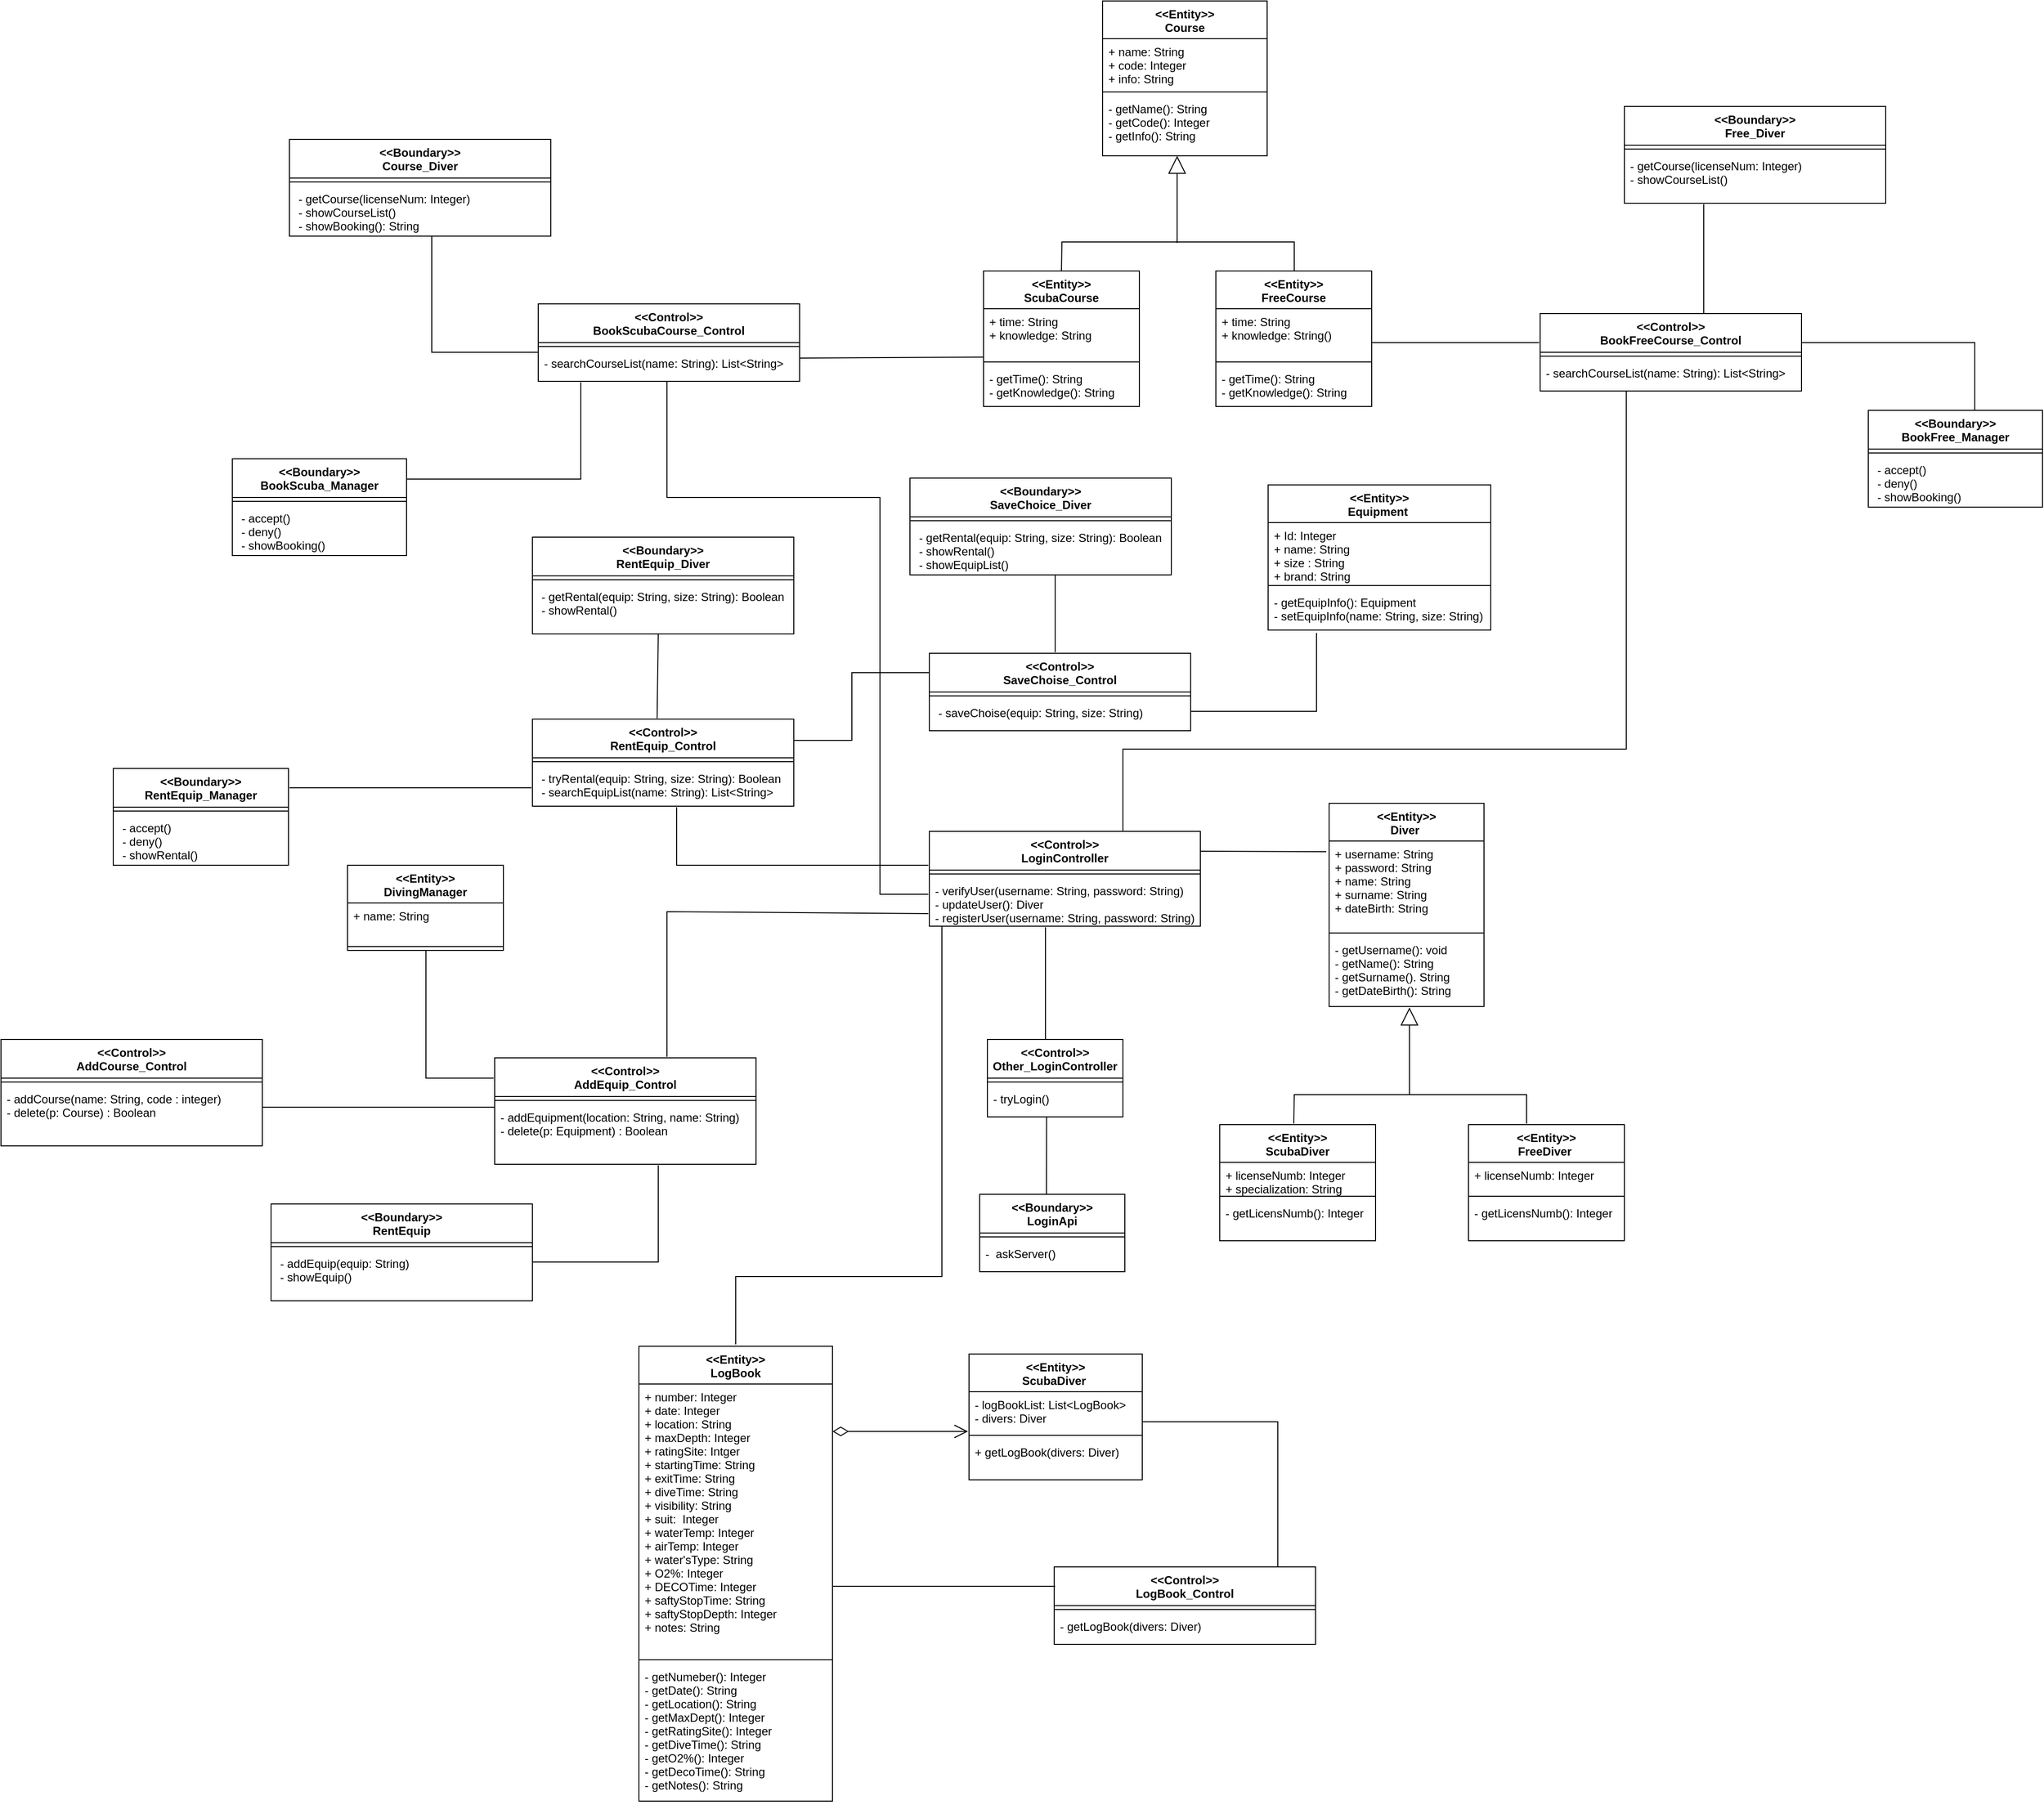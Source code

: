 <mxfile version="20.7.4" type="device"><diagram id="U_-X7pksrGi7dF4C7jpZ" name="Pagina-1"><mxGraphModel dx="1290" dy="573" grid="1" gridSize="10" guides="1" tooltips="1" connect="1" arrows="1" fold="1" page="1" pageScale="1" pageWidth="1169" pageHeight="827" math="0" shadow="0"><root><mxCell id="0"/><mxCell id="1" parent="0"/><mxCell id="B9Y4Pt7ueFkr9YLbYX-M-6" value="&lt;&lt;Boundary&gt;&gt;&#10;RentEquip_Diver" style="swimlane;fontStyle=1;align=center;verticalAlign=top;childLayout=stackLayout;horizontal=1;startSize=40;horizontalStack=0;resizeParent=1;resizeParentMax=0;resizeLast=0;collapsible=1;marginBottom=0;" parent="1" vertex="1"><mxGeometry x="670" y="716" width="270" height="100" as="geometry"/></mxCell><mxCell id="B9Y4Pt7ueFkr9YLbYX-M-8" value="" style="line;strokeWidth=1;fillColor=none;align=left;verticalAlign=middle;spacingTop=-1;spacingLeft=3;spacingRight=3;rotatable=0;labelPosition=right;points=[];portConstraint=eastwest;strokeColor=inherit;" parent="B9Y4Pt7ueFkr9YLbYX-M-6" vertex="1"><mxGeometry y="40" width="270" height="8" as="geometry"/></mxCell><mxCell id="B9Y4Pt7ueFkr9YLbYX-M-9" value=" - getRental(equip: String, size: String): Boolean&#10; - showRental()" style="text;strokeColor=none;fillColor=none;align=left;verticalAlign=top;spacingLeft=4;spacingRight=4;overflow=hidden;rotatable=0;points=[[0,0.5],[1,0.5]];portConstraint=eastwest;" parent="B9Y4Pt7ueFkr9YLbYX-M-6" vertex="1"><mxGeometry y="48" width="270" height="52" as="geometry"/></mxCell><mxCell id="B9Y4Pt7ueFkr9YLbYX-M-10" value="&lt;&lt;Control&gt;&gt;&#10;RentEquip_Control" style="swimlane;fontStyle=1;align=center;verticalAlign=top;childLayout=stackLayout;horizontal=1;startSize=40;horizontalStack=0;resizeParent=1;resizeParentMax=0;resizeLast=0;collapsible=1;marginBottom=0;" parent="1" vertex="1"><mxGeometry x="670" y="904" width="270" height="90" as="geometry"/></mxCell><mxCell id="B9Y4Pt7ueFkr9YLbYX-M-11" value="" style="line;strokeWidth=1;fillColor=none;align=left;verticalAlign=middle;spacingTop=-1;spacingLeft=3;spacingRight=3;rotatable=0;labelPosition=right;points=[];portConstraint=eastwest;strokeColor=inherit;" parent="B9Y4Pt7ueFkr9YLbYX-M-10" vertex="1"><mxGeometry y="40" width="270" height="8" as="geometry"/></mxCell><mxCell id="B9Y4Pt7ueFkr9YLbYX-M-12" value=" - tryRental(equip: String, size: String): Boolean&#10; - searchEquipList(name: String): List&lt;String&gt;&#10; " style="text;strokeColor=none;fillColor=none;align=left;verticalAlign=top;spacingLeft=4;spacingRight=4;overflow=hidden;rotatable=0;points=[[0,0.5],[1,0.5]];portConstraint=eastwest;" parent="B9Y4Pt7ueFkr9YLbYX-M-10" vertex="1"><mxGeometry y="48" width="270" height="42" as="geometry"/></mxCell><mxCell id="B9Y4Pt7ueFkr9YLbYX-M-13" value="" style="endArrow=none;html=1;rounded=0;exitX=0.477;exitY=-0.009;exitDx=0;exitDy=0;exitPerimeter=0;" parent="1" source="B9Y4Pt7ueFkr9YLbYX-M-10" edge="1"><mxGeometry width="50" height="50" relative="1" as="geometry"><mxPoint x="800" y="896" as="sourcePoint"/><mxPoint x="800" y="816" as="targetPoint"/></mxGeometry></mxCell><mxCell id="B9Y4Pt7ueFkr9YLbYX-M-14" value="&lt;&lt;Control&gt;&gt;&#10;SaveChoise_Control" style="swimlane;fontStyle=1;align=center;verticalAlign=top;childLayout=stackLayout;horizontal=1;startSize=40;horizontalStack=0;resizeParent=1;resizeParentMax=0;resizeLast=0;collapsible=1;marginBottom=0;" parent="1" vertex="1"><mxGeometry x="1080" y="836" width="270" height="80" as="geometry"/></mxCell><mxCell id="B9Y4Pt7ueFkr9YLbYX-M-15" value="" style="line;strokeWidth=1;fillColor=none;align=left;verticalAlign=middle;spacingTop=-1;spacingLeft=3;spacingRight=3;rotatable=0;labelPosition=right;points=[];portConstraint=eastwest;strokeColor=inherit;" parent="B9Y4Pt7ueFkr9YLbYX-M-14" vertex="1"><mxGeometry y="40" width="270" height="8" as="geometry"/></mxCell><mxCell id="B9Y4Pt7ueFkr9YLbYX-M-16" value=" - saveChoise(equip: String, size: String)&#10; " style="text;strokeColor=none;fillColor=none;align=left;verticalAlign=top;spacingLeft=4;spacingRight=4;overflow=hidden;rotatable=0;points=[[0,0.5],[1,0.5]];portConstraint=eastwest;" parent="B9Y4Pt7ueFkr9YLbYX-M-14" vertex="1"><mxGeometry y="48" width="270" height="32" as="geometry"/></mxCell><mxCell id="B9Y4Pt7ueFkr9YLbYX-M-17" value="" style="endArrow=none;html=1;rounded=0;entryX=0;entryY=0.25;entryDx=0;entryDy=0;" parent="1" target="B9Y4Pt7ueFkr9YLbYX-M-14" edge="1"><mxGeometry width="50" height="50" relative="1" as="geometry"><mxPoint x="940" y="926" as="sourcePoint"/><mxPoint x="1040" y="836" as="targetPoint"/><Array as="points"><mxPoint x="1000" y="926"/><mxPoint x="1000" y="856"/></Array></mxGeometry></mxCell><mxCell id="B9Y4Pt7ueFkr9YLbYX-M-22" value="&lt;&lt;Entity&gt;&gt;&#10;Equipment " style="swimlane;fontStyle=1;align=center;verticalAlign=top;childLayout=stackLayout;horizontal=1;startSize=39;horizontalStack=0;resizeParent=1;resizeParentMax=0;resizeLast=0;collapsible=1;marginBottom=0;" parent="1" vertex="1"><mxGeometry x="1430" y="662" width="230" height="150" as="geometry"/></mxCell><mxCell id="B9Y4Pt7ueFkr9YLbYX-M-23" value="+ Id: Integer&#10;+ name: String&#10;+ size : String &#10;+ brand: String " style="text;strokeColor=none;fillColor=none;align=left;verticalAlign=top;spacingLeft=4;spacingRight=4;overflow=hidden;rotatable=0;points=[[0,0.5],[1,0.5]];portConstraint=eastwest;" parent="B9Y4Pt7ueFkr9YLbYX-M-22" vertex="1"><mxGeometry y="39" width="230" height="61" as="geometry"/></mxCell><mxCell id="B9Y4Pt7ueFkr9YLbYX-M-24" value="" style="line;strokeWidth=1;fillColor=none;align=left;verticalAlign=middle;spacingTop=-1;spacingLeft=3;spacingRight=3;rotatable=0;labelPosition=right;points=[];portConstraint=eastwest;strokeColor=inherit;" parent="B9Y4Pt7ueFkr9YLbYX-M-22" vertex="1"><mxGeometry y="100" width="230" height="8" as="geometry"/></mxCell><mxCell id="B9Y4Pt7ueFkr9YLbYX-M-25" value="- getEquipInfo(): Equipment&#10;- setEquipInfo(name: String, size: String)" style="text;strokeColor=none;fillColor=none;align=left;verticalAlign=top;spacingLeft=4;spacingRight=4;overflow=hidden;rotatable=0;points=[[0,0.5],[1,0.5]];portConstraint=eastwest;" parent="B9Y4Pt7ueFkr9YLbYX-M-22" vertex="1"><mxGeometry y="108" width="230" height="42" as="geometry"/></mxCell><mxCell id="B9Y4Pt7ueFkr9YLbYX-M-26" value="" style="endArrow=none;html=1;rounded=0;" parent="1" edge="1"><mxGeometry width="50" height="50" relative="1" as="geometry"><mxPoint x="1350" y="896" as="sourcePoint"/><mxPoint x="1480" y="815" as="targetPoint"/><Array as="points"><mxPoint x="1480" y="896"/></Array></mxGeometry></mxCell><mxCell id="B9Y4Pt7ueFkr9YLbYX-M-31" value="&lt;&lt;Entity&gt;&gt;&#10;Diver " style="swimlane;fontStyle=1;align=center;verticalAlign=top;childLayout=stackLayout;horizontal=1;startSize=39;horizontalStack=0;resizeParent=1;resizeParentMax=0;resizeLast=0;collapsible=1;marginBottom=0;" parent="1" vertex="1"><mxGeometry x="1493" y="991" width="160" height="210" as="geometry"/></mxCell><mxCell id="B9Y4Pt7ueFkr9YLbYX-M-32" value="+ username: String&#10;+ password: String &#10;+ name: String &#10;+ surname: String&#10;+ dateBirth: String&#10;" style="text;strokeColor=none;fillColor=none;align=left;verticalAlign=top;spacingLeft=4;spacingRight=4;overflow=hidden;rotatable=0;points=[[0,0.5],[1,0.5]];portConstraint=eastwest;" parent="B9Y4Pt7ueFkr9YLbYX-M-31" vertex="1"><mxGeometry y="39" width="160" height="91" as="geometry"/></mxCell><mxCell id="B9Y4Pt7ueFkr9YLbYX-M-33" value="" style="line;strokeWidth=1;fillColor=none;align=left;verticalAlign=middle;spacingTop=-1;spacingLeft=3;spacingRight=3;rotatable=0;labelPosition=right;points=[];portConstraint=eastwest;strokeColor=inherit;" parent="B9Y4Pt7ueFkr9YLbYX-M-31" vertex="1"><mxGeometry y="130" width="160" height="8" as="geometry"/></mxCell><mxCell id="B9Y4Pt7ueFkr9YLbYX-M-34" value="- getUsername(): void&#10;- getName(): String &#10;- getSurname(). String&#10;- getDateBirth(): String" style="text;strokeColor=none;fillColor=none;align=left;verticalAlign=top;spacingLeft=4;spacingRight=4;overflow=hidden;rotatable=0;points=[[0,0.5],[1,0.5]];portConstraint=eastwest;" parent="B9Y4Pt7ueFkr9YLbYX-M-31" vertex="1"><mxGeometry y="138" width="160" height="72" as="geometry"/></mxCell><mxCell id="B9Y4Pt7ueFkr9YLbYX-M-35" value="&lt;&lt;Control&gt;&gt;&#10;LoginController" style="swimlane;fontStyle=1;align=center;verticalAlign=top;childLayout=stackLayout;horizontal=1;startSize=40;horizontalStack=0;resizeParent=1;resizeParentMax=0;resizeLast=0;collapsible=1;marginBottom=0;" parent="1" vertex="1"><mxGeometry x="1080" y="1020" width="280" height="98" as="geometry"/></mxCell><mxCell id="B9Y4Pt7ueFkr9YLbYX-M-36" value="" style="line;strokeWidth=1;fillColor=none;align=left;verticalAlign=middle;spacingTop=-1;spacingLeft=3;spacingRight=3;rotatable=0;labelPosition=right;points=[];portConstraint=eastwest;strokeColor=inherit;" parent="B9Y4Pt7ueFkr9YLbYX-M-35" vertex="1"><mxGeometry y="40" width="280" height="8" as="geometry"/></mxCell><mxCell id="B9Y4Pt7ueFkr9YLbYX-M-37" value="- verifyUser(username: String, password: String)&#10;- updateUser(): Diver &#10;- registerUser(username: String, password: String) &#10; " style="text;strokeColor=none;fillColor=none;align=left;verticalAlign=top;spacingLeft=4;spacingRight=4;overflow=hidden;rotatable=0;points=[[0,0.5],[1,0.5]];portConstraint=eastwest;" parent="B9Y4Pt7ueFkr9YLbYX-M-35" vertex="1"><mxGeometry y="48" width="280" height="50" as="geometry"/></mxCell><mxCell id="B9Y4Pt7ueFkr9YLbYX-M-38" value="" style="endArrow=block;endSize=16;endFill=0;html=1;rounded=0;" parent="1" edge="1"><mxGeometry width="160" relative="1" as="geometry"><mxPoint x="1576" y="1292" as="sourcePoint"/><mxPoint x="1576" y="1202" as="targetPoint"/></mxGeometry></mxCell><mxCell id="B9Y4Pt7ueFkr9YLbYX-M-43" value="&lt;&lt;Entity&gt;&gt;&#10;FreeDiver " style="swimlane;fontStyle=1;align=center;verticalAlign=top;childLayout=stackLayout;horizontal=1;startSize=39;horizontalStack=0;resizeParent=1;resizeParentMax=0;resizeLast=0;collapsible=1;marginBottom=0;" parent="1" vertex="1"><mxGeometry x="1637" y="1323" width="161" height="120" as="geometry"/></mxCell><mxCell id="B9Y4Pt7ueFkr9YLbYX-M-44" value="+ licenseNumb: Integer" style="text;strokeColor=none;fillColor=none;align=left;verticalAlign=top;spacingLeft=4;spacingRight=4;overflow=hidden;rotatable=0;points=[[0,0.5],[1,0.5]];portConstraint=eastwest;" parent="B9Y4Pt7ueFkr9YLbYX-M-43" vertex="1"><mxGeometry y="39" width="161" height="31" as="geometry"/></mxCell><mxCell id="B9Y4Pt7ueFkr9YLbYX-M-45" value="" style="line;strokeWidth=1;fillColor=none;align=left;verticalAlign=middle;spacingTop=-1;spacingLeft=3;spacingRight=3;rotatable=0;labelPosition=right;points=[];portConstraint=eastwest;strokeColor=inherit;" parent="B9Y4Pt7ueFkr9YLbYX-M-43" vertex="1"><mxGeometry y="70" width="161" height="8" as="geometry"/></mxCell><mxCell id="B9Y4Pt7ueFkr9YLbYX-M-46" value="- getLicensNumb(): Integer" style="text;strokeColor=none;fillColor=none;align=left;verticalAlign=top;spacingLeft=4;spacingRight=4;overflow=hidden;rotatable=0;points=[[0,0.5],[1,0.5]];portConstraint=eastwest;" parent="B9Y4Pt7ueFkr9YLbYX-M-43" vertex="1"><mxGeometry y="78" width="161" height="42" as="geometry"/></mxCell><mxCell id="B9Y4Pt7ueFkr9YLbYX-M-47" value="" style="endArrow=none;html=1;rounded=0;exitX=0.5;exitY=0;exitDx=0;exitDy=0;" parent="1" edge="1"><mxGeometry width="50" height="50" relative="1" as="geometry"><mxPoint x="1456.5" y="1322" as="sourcePoint"/><mxPoint x="1697" y="1322" as="targetPoint"/><Array as="points"><mxPoint x="1457" y="1292"/><mxPoint x="1697" y="1292"/></Array></mxGeometry></mxCell><mxCell id="B9Y4Pt7ueFkr9YLbYX-M-48" value="" style="endArrow=none;html=1;rounded=0;exitX=1;exitY=0.25;exitDx=0;exitDy=0;" parent="1" edge="1"><mxGeometry width="50" height="50" relative="1" as="geometry"><mxPoint x="1360" y="1040.5" as="sourcePoint"/><mxPoint x="1490" y="1041" as="targetPoint"/></mxGeometry></mxCell><mxCell id="B9Y4Pt7ueFkr9YLbYX-M-49" value="" style="endArrow=none;html=1;rounded=0;" parent="1" edge="1"><mxGeometry width="50" height="50" relative="1" as="geometry"><mxPoint x="1200" y="1235" as="sourcePoint"/><mxPoint x="1200" y="1119" as="targetPoint"/></mxGeometry></mxCell><mxCell id="B9Y4Pt7ueFkr9YLbYX-M-54" value="&lt;&lt;Control&gt;&gt;&#10;Other_LoginController" style="swimlane;fontStyle=1;align=center;verticalAlign=top;childLayout=stackLayout;horizontal=1;startSize=40;horizontalStack=0;resizeParent=1;resizeParentMax=0;resizeLast=0;collapsible=1;marginBottom=0;" parent="1" vertex="1"><mxGeometry x="1140" y="1235" width="140" height="80" as="geometry"/></mxCell><mxCell id="B9Y4Pt7ueFkr9YLbYX-M-55" value="" style="line;strokeWidth=1;fillColor=none;align=left;verticalAlign=middle;spacingTop=-1;spacingLeft=3;spacingRight=3;rotatable=0;labelPosition=right;points=[];portConstraint=eastwest;strokeColor=inherit;" parent="B9Y4Pt7ueFkr9YLbYX-M-54" vertex="1"><mxGeometry y="40" width="140" height="8" as="geometry"/></mxCell><mxCell id="B9Y4Pt7ueFkr9YLbYX-M-56" value="- tryLogin()" style="text;strokeColor=none;fillColor=none;align=left;verticalAlign=top;spacingLeft=4;spacingRight=4;overflow=hidden;rotatable=0;points=[[0,0.5],[1,0.5]];portConstraint=eastwest;" parent="B9Y4Pt7ueFkr9YLbYX-M-54" vertex="1"><mxGeometry y="48" width="140" height="32" as="geometry"/></mxCell><mxCell id="B9Y4Pt7ueFkr9YLbYX-M-57" value="&lt;&lt;Boundary&gt;&gt;&#10;LoginApi" style="swimlane;fontStyle=1;align=center;verticalAlign=top;childLayout=stackLayout;horizontal=1;startSize=40;horizontalStack=0;resizeParent=1;resizeParentMax=0;resizeLast=0;collapsible=1;marginBottom=0;" parent="1" vertex="1"><mxGeometry x="1132" y="1395" width="150" height="80" as="geometry"/></mxCell><mxCell id="B9Y4Pt7ueFkr9YLbYX-M-58" value="" style="line;strokeWidth=1;fillColor=none;align=left;verticalAlign=middle;spacingTop=-1;spacingLeft=3;spacingRight=3;rotatable=0;labelPosition=right;points=[];portConstraint=eastwest;strokeColor=inherit;" parent="B9Y4Pt7ueFkr9YLbYX-M-57" vertex="1"><mxGeometry y="40" width="150" height="8" as="geometry"/></mxCell><mxCell id="B9Y4Pt7ueFkr9YLbYX-M-59" value="-  askServer()" style="text;strokeColor=none;fillColor=none;align=left;verticalAlign=top;spacingLeft=4;spacingRight=4;overflow=hidden;rotatable=0;points=[[0,0.5],[1,0.5]];portConstraint=eastwest;" parent="B9Y4Pt7ueFkr9YLbYX-M-57" vertex="1"><mxGeometry y="48" width="150" height="32" as="geometry"/></mxCell><mxCell id="B9Y4Pt7ueFkr9YLbYX-M-60" value="" style="endArrow=none;html=1;rounded=0;entryX=0.494;entryY=1.006;entryDx=0;entryDy=0;entryPerimeter=0;" parent="1" edge="1"><mxGeometry width="50" height="50" relative="1" as="geometry"><mxPoint x="1201" y="1395" as="sourcePoint"/><mxPoint x="1201.16" y="1315.192" as="targetPoint"/></mxGeometry></mxCell><mxCell id="B9Y4Pt7ueFkr9YLbYX-M-61" value="&lt;&lt;Entity&gt;&gt;&#10;DivingManager" style="swimlane;fontStyle=1;align=center;verticalAlign=top;childLayout=stackLayout;horizontal=1;startSize=39;horizontalStack=0;resizeParent=1;resizeParentMax=0;resizeLast=0;collapsible=1;marginBottom=0;" parent="1" vertex="1"><mxGeometry x="479" y="1055" width="161" height="88" as="geometry"/></mxCell><mxCell id="B9Y4Pt7ueFkr9YLbYX-M-62" value="+ name: String" style="text;strokeColor=none;fillColor=none;align=left;verticalAlign=top;spacingLeft=4;spacingRight=4;overflow=hidden;rotatable=0;points=[[0,0.5],[1,0.5]];portConstraint=eastwest;" parent="B9Y4Pt7ueFkr9YLbYX-M-61" vertex="1"><mxGeometry y="39" width="161" height="41" as="geometry"/></mxCell><mxCell id="B9Y4Pt7ueFkr9YLbYX-M-63" value="" style="line;strokeWidth=1;fillColor=none;align=left;verticalAlign=middle;spacingTop=-1;spacingLeft=3;spacingRight=3;rotatable=0;labelPosition=right;points=[];portConstraint=eastwest;strokeColor=inherit;" parent="B9Y4Pt7ueFkr9YLbYX-M-61" vertex="1"><mxGeometry y="80" width="161" height="8" as="geometry"/></mxCell><mxCell id="B9Y4Pt7ueFkr9YLbYX-M-65" value="&lt;&lt;Control&gt;&gt;&#10;AddEquip_Control" style="swimlane;fontStyle=1;align=center;verticalAlign=top;childLayout=stackLayout;horizontal=1;startSize=40;horizontalStack=0;resizeParent=1;resizeParentMax=0;resizeLast=0;collapsible=1;marginBottom=0;" parent="1" vertex="1"><mxGeometry x="631" y="1254" width="270" height="110" as="geometry"/></mxCell><mxCell id="B9Y4Pt7ueFkr9YLbYX-M-66" value="" style="line;strokeWidth=1;fillColor=none;align=left;verticalAlign=middle;spacingTop=-1;spacingLeft=3;spacingRight=3;rotatable=0;labelPosition=right;points=[];portConstraint=eastwest;strokeColor=inherit;" parent="B9Y4Pt7ueFkr9YLbYX-M-65" vertex="1"><mxGeometry y="40" width="270" height="8" as="geometry"/></mxCell><mxCell id="B9Y4Pt7ueFkr9YLbYX-M-67" value="- addEquipment(location: String, name: String)&#10;- delete(p: Equipment) : Boolean&#10;&#10; " style="text;strokeColor=none;fillColor=none;align=left;verticalAlign=top;spacingLeft=4;spacingRight=4;overflow=hidden;rotatable=0;points=[[0,0.5],[1,0.5]];portConstraint=eastwest;" parent="B9Y4Pt7ueFkr9YLbYX-M-65" vertex="1"><mxGeometry y="48" width="270" height="62" as="geometry"/></mxCell><mxCell id="B9Y4Pt7ueFkr9YLbYX-M-68" value="" style="endArrow=none;html=1;rounded=0;" parent="1" edge="1"><mxGeometry width="50" height="50" relative="1" as="geometry"><mxPoint x="630" y="1275" as="sourcePoint"/><mxPoint x="560" y="1143" as="targetPoint"/><Array as="points"><mxPoint x="560" y="1275"/></Array></mxGeometry></mxCell><mxCell id="B9Y4Pt7ueFkr9YLbYX-M-69" value="&lt;&lt;Boundary&gt;&gt;&#10;RentEquip" style="swimlane;fontStyle=1;align=center;verticalAlign=top;childLayout=stackLayout;horizontal=1;startSize=40;horizontalStack=0;resizeParent=1;resizeParentMax=0;resizeLast=0;collapsible=1;marginBottom=0;" parent="1" vertex="1"><mxGeometry x="400" y="1405" width="270" height="100" as="geometry"/></mxCell><mxCell id="B9Y4Pt7ueFkr9YLbYX-M-70" value="" style="line;strokeWidth=1;fillColor=none;align=left;verticalAlign=middle;spacingTop=-1;spacingLeft=3;spacingRight=3;rotatable=0;labelPosition=right;points=[];portConstraint=eastwest;strokeColor=inherit;" parent="B9Y4Pt7ueFkr9YLbYX-M-69" vertex="1"><mxGeometry y="40" width="270" height="8" as="geometry"/></mxCell><mxCell id="B9Y4Pt7ueFkr9YLbYX-M-71" value=" - addEquip(equip: String) &#10; - showEquip()" style="text;strokeColor=none;fillColor=none;align=left;verticalAlign=top;spacingLeft=4;spacingRight=4;overflow=hidden;rotatable=0;points=[[0,0.5],[1,0.5]];portConstraint=eastwest;" parent="B9Y4Pt7ueFkr9YLbYX-M-69" vertex="1"><mxGeometry y="48" width="270" height="52" as="geometry"/></mxCell><mxCell id="B9Y4Pt7ueFkr9YLbYX-M-72" value="" style="endArrow=none;html=1;rounded=0;" parent="1" edge="1"><mxGeometry width="50" height="50" relative="1" as="geometry"><mxPoint x="670" y="1465" as="sourcePoint"/><mxPoint x="800" y="1365" as="targetPoint"/><Array as="points"><mxPoint x="800" y="1465"/></Array></mxGeometry></mxCell><mxCell id="B9Y4Pt7ueFkr9YLbYX-M-73" value="" style="endArrow=none;html=1;rounded=0;" parent="1" edge="1"><mxGeometry width="50" height="50" relative="1" as="geometry"><mxPoint x="809" y="1253" as="sourcePoint"/><mxPoint x="1079" y="1105" as="targetPoint"/><Array as="points"><mxPoint x="809" y="1103"/></Array></mxGeometry></mxCell><mxCell id="B9Y4Pt7ueFkr9YLbYX-M-74" value="" style="endArrow=none;html=1;rounded=0;" parent="1" edge="1"><mxGeometry width="50" height="50" relative="1" as="geometry"><mxPoint x="819" y="995" as="sourcePoint"/><mxPoint x="1079" y="1055" as="targetPoint"/><Array as="points"><mxPoint x="819" y="1055"/></Array></mxGeometry></mxCell><mxCell id="B9Y4Pt7ueFkr9YLbYX-M-75" value="&lt;&lt;Boundary&gt;&gt;&#10;SaveChoice_Diver" style="swimlane;fontStyle=1;align=center;verticalAlign=top;childLayout=stackLayout;horizontal=1;startSize=40;horizontalStack=0;resizeParent=1;resizeParentMax=0;resizeLast=0;collapsible=1;marginBottom=0;" parent="1" vertex="1"><mxGeometry x="1060" y="655" width="270" height="100" as="geometry"/></mxCell><mxCell id="B9Y4Pt7ueFkr9YLbYX-M-76" value="" style="line;strokeWidth=1;fillColor=none;align=left;verticalAlign=middle;spacingTop=-1;spacingLeft=3;spacingRight=3;rotatable=0;labelPosition=right;points=[];portConstraint=eastwest;strokeColor=inherit;" parent="B9Y4Pt7ueFkr9YLbYX-M-75" vertex="1"><mxGeometry y="40" width="270" height="8" as="geometry"/></mxCell><mxCell id="B9Y4Pt7ueFkr9YLbYX-M-77" value=" - getRental(equip: String, size: String): Boolean&#10; - showRental()&#10; - showEquipList()" style="text;strokeColor=none;fillColor=none;align=left;verticalAlign=top;spacingLeft=4;spacingRight=4;overflow=hidden;rotatable=0;points=[[0,0.5],[1,0.5]];portConstraint=eastwest;" parent="B9Y4Pt7ueFkr9YLbYX-M-75" vertex="1"><mxGeometry y="48" width="270" height="52" as="geometry"/></mxCell><mxCell id="B9Y4Pt7ueFkr9YLbYX-M-78" value="" style="endArrow=none;html=1;rounded=0;" parent="1" edge="1"><mxGeometry width="50" height="50" relative="1" as="geometry"><mxPoint x="1210" y="835" as="sourcePoint"/><mxPoint x="1210" y="755" as="targetPoint"/></mxGeometry></mxCell><mxCell id="B9Y4Pt7ueFkr9YLbYX-M-79" value="&lt;&lt;Boundary&gt;&gt;&#10;RentEquip_Manager" style="swimlane;fontStyle=1;align=center;verticalAlign=top;childLayout=stackLayout;horizontal=1;startSize=40;horizontalStack=0;resizeParent=1;resizeParentMax=0;resizeLast=0;collapsible=1;marginBottom=0;" parent="1" vertex="1"><mxGeometry x="237" y="955" width="181" height="100" as="geometry"/></mxCell><mxCell id="B9Y4Pt7ueFkr9YLbYX-M-80" value="" style="line;strokeWidth=1;fillColor=none;align=left;verticalAlign=middle;spacingTop=-1;spacingLeft=3;spacingRight=3;rotatable=0;labelPosition=right;points=[];portConstraint=eastwest;strokeColor=inherit;" parent="B9Y4Pt7ueFkr9YLbYX-M-79" vertex="1"><mxGeometry y="40" width="181" height="8" as="geometry"/></mxCell><mxCell id="B9Y4Pt7ueFkr9YLbYX-M-81" value=" - accept()&#10; - deny() &#10; - showRental()" style="text;strokeColor=none;fillColor=none;align=left;verticalAlign=top;spacingLeft=4;spacingRight=4;overflow=hidden;rotatable=0;points=[[0,0.5],[1,0.5]];portConstraint=eastwest;" parent="B9Y4Pt7ueFkr9YLbYX-M-79" vertex="1"><mxGeometry y="48" width="181" height="52" as="geometry"/></mxCell><mxCell id="B9Y4Pt7ueFkr9YLbYX-M-83" value="" style="endArrow=none;html=1;rounded=0;" parent="1" edge="1"><mxGeometry width="50" height="50" relative="1" as="geometry"><mxPoint x="419" y="975" as="sourcePoint"/><mxPoint x="669" y="975" as="targetPoint"/></mxGeometry></mxCell><mxCell id="B9Y4Pt7ueFkr9YLbYX-M-84" value="&lt;&lt;Control&gt;&gt;&#10;BookFreeCourse_Control" style="swimlane;fontStyle=1;align=center;verticalAlign=top;childLayout=stackLayout;horizontal=1;startSize=40;horizontalStack=0;resizeParent=1;resizeParentMax=0;resizeLast=0;collapsible=1;marginBottom=0;" parent="1" vertex="1"><mxGeometry x="1711" y="485" width="270" height="80" as="geometry"/></mxCell><mxCell id="B9Y4Pt7ueFkr9YLbYX-M-85" value="" style="line;strokeWidth=1;fillColor=none;align=left;verticalAlign=middle;spacingTop=-1;spacingLeft=3;spacingRight=3;rotatable=0;labelPosition=right;points=[];portConstraint=eastwest;strokeColor=inherit;" parent="B9Y4Pt7ueFkr9YLbYX-M-84" vertex="1"><mxGeometry y="40" width="270" height="8" as="geometry"/></mxCell><mxCell id="B9Y4Pt7ueFkr9YLbYX-M-86" value="- searchCourseList(name: String): List&lt;String&gt;" style="text;strokeColor=none;fillColor=none;align=left;verticalAlign=top;spacingLeft=4;spacingRight=4;overflow=hidden;rotatable=0;points=[[0,0.5],[1,0.5]];portConstraint=eastwest;" parent="B9Y4Pt7ueFkr9YLbYX-M-84" vertex="1"><mxGeometry y="48" width="270" height="32" as="geometry"/></mxCell><mxCell id="B9Y4Pt7ueFkr9YLbYX-M-87" value="&lt;&lt;Entity&gt;&gt;&#10;Course" style="swimlane;fontStyle=1;align=center;verticalAlign=top;childLayout=stackLayout;horizontal=1;startSize=39;horizontalStack=0;resizeParent=1;resizeParentMax=0;resizeLast=0;collapsible=1;marginBottom=0;" parent="1" vertex="1"><mxGeometry x="1259" y="162" width="170" height="160" as="geometry"/></mxCell><mxCell id="B9Y4Pt7ueFkr9YLbYX-M-88" value="+ name: String&#10;+ code: Integer&#10;+ info: String " style="text;strokeColor=none;fillColor=none;align=left;verticalAlign=top;spacingLeft=4;spacingRight=4;overflow=hidden;rotatable=0;points=[[0,0.5],[1,0.5]];portConstraint=eastwest;" parent="B9Y4Pt7ueFkr9YLbYX-M-87" vertex="1"><mxGeometry y="39" width="170" height="51" as="geometry"/></mxCell><mxCell id="B9Y4Pt7ueFkr9YLbYX-M-89" value="" style="line;strokeWidth=1;fillColor=none;align=left;verticalAlign=middle;spacingTop=-1;spacingLeft=3;spacingRight=3;rotatable=0;labelPosition=right;points=[];portConstraint=eastwest;strokeColor=inherit;" parent="B9Y4Pt7ueFkr9YLbYX-M-87" vertex="1"><mxGeometry y="90" width="170" height="8" as="geometry"/></mxCell><mxCell id="B9Y4Pt7ueFkr9YLbYX-M-90" value="- getName(): String&#10;- getCode(): Integer&#10;- getInfo(): String " style="text;strokeColor=none;fillColor=none;align=left;verticalAlign=top;spacingLeft=4;spacingRight=4;overflow=hidden;rotatable=0;points=[[0,0.5],[1,0.5]];portConstraint=eastwest;" parent="B9Y4Pt7ueFkr9YLbYX-M-87" vertex="1"><mxGeometry y="98" width="170" height="62" as="geometry"/></mxCell><mxCell id="B9Y4Pt7ueFkr9YLbYX-M-91" value="" style="endArrow=block;endSize=16;endFill=0;html=1;rounded=0;" parent="1" edge="1"><mxGeometry width="160" relative="1" as="geometry"><mxPoint x="1336" y="412" as="sourcePoint"/><mxPoint x="1336" y="322" as="targetPoint"/></mxGeometry></mxCell><mxCell id="B9Y4Pt7ueFkr9YLbYX-M-92" value="&lt;&lt;Entity&gt;&gt;&#10;ScubaCourse" style="swimlane;fontStyle=1;align=center;verticalAlign=top;childLayout=stackLayout;horizontal=1;startSize=39;horizontalStack=0;resizeParent=1;resizeParentMax=0;resizeLast=0;collapsible=1;marginBottom=0;" parent="1" vertex="1"><mxGeometry x="1136" y="441" width="161" height="140" as="geometry"/></mxCell><mxCell id="B9Y4Pt7ueFkr9YLbYX-M-93" value="+ time: String&#10;+ knowledge: String" style="text;strokeColor=none;fillColor=none;align=left;verticalAlign=top;spacingLeft=4;spacingRight=4;overflow=hidden;rotatable=0;points=[[0,0.5],[1,0.5]];portConstraint=eastwest;" parent="B9Y4Pt7ueFkr9YLbYX-M-92" vertex="1"><mxGeometry y="39" width="161" height="51" as="geometry"/></mxCell><mxCell id="B9Y4Pt7ueFkr9YLbYX-M-94" value="" style="line;strokeWidth=1;fillColor=none;align=left;verticalAlign=middle;spacingTop=-1;spacingLeft=3;spacingRight=3;rotatable=0;labelPosition=right;points=[];portConstraint=eastwest;strokeColor=inherit;" parent="B9Y4Pt7ueFkr9YLbYX-M-92" vertex="1"><mxGeometry y="90" width="161" height="8" as="geometry"/></mxCell><mxCell id="B9Y4Pt7ueFkr9YLbYX-M-95" value="- getTime(): String&#10;- getKnowledge(): String " style="text;strokeColor=none;fillColor=none;align=left;verticalAlign=top;spacingLeft=4;spacingRight=4;overflow=hidden;rotatable=0;points=[[0,0.5],[1,0.5]];portConstraint=eastwest;" parent="B9Y4Pt7ueFkr9YLbYX-M-92" vertex="1"><mxGeometry y="98" width="161" height="42" as="geometry"/></mxCell><mxCell id="B9Y4Pt7ueFkr9YLbYX-M-100" value="" style="endArrow=none;html=1;rounded=0;exitX=0.5;exitY=0;exitDx=0;exitDy=0;" parent="1" source="B9Y4Pt7ueFkr9YLbYX-M-92" edge="1"><mxGeometry width="50" height="50" relative="1" as="geometry"><mxPoint x="1217" y="411" as="sourcePoint"/><mxPoint x="1457" y="441" as="targetPoint"/><Array as="points"><mxPoint x="1217" y="411"/><mxPoint x="1457" y="411"/></Array></mxGeometry></mxCell><mxCell id="B9Y4Pt7ueFkr9YLbYX-M-106" value="&lt;&lt;Entity&gt;&gt;&#10;FreeCourse" style="swimlane;fontStyle=1;align=center;verticalAlign=top;childLayout=stackLayout;horizontal=1;startSize=39;horizontalStack=0;resizeParent=1;resizeParentMax=0;resizeLast=0;collapsible=1;marginBottom=0;" parent="1" vertex="1"><mxGeometry x="1376" y="441" width="161" height="140" as="geometry"/></mxCell><mxCell id="B9Y4Pt7ueFkr9YLbYX-M-107" value="+ time: String&#10;+ knowledge: String()" style="text;strokeColor=none;fillColor=none;align=left;verticalAlign=top;spacingLeft=4;spacingRight=4;overflow=hidden;rotatable=0;points=[[0,0.5],[1,0.5]];portConstraint=eastwest;" parent="B9Y4Pt7ueFkr9YLbYX-M-106" vertex="1"><mxGeometry y="39" width="161" height="51" as="geometry"/></mxCell><mxCell id="B9Y4Pt7ueFkr9YLbYX-M-108" value="" style="line;strokeWidth=1;fillColor=none;align=left;verticalAlign=middle;spacingTop=-1;spacingLeft=3;spacingRight=3;rotatable=0;labelPosition=right;points=[];portConstraint=eastwest;strokeColor=inherit;" parent="B9Y4Pt7ueFkr9YLbYX-M-106" vertex="1"><mxGeometry y="90" width="161" height="8" as="geometry"/></mxCell><mxCell id="B9Y4Pt7ueFkr9YLbYX-M-109" value="- getTime(): String&#10;- getKnowledge(): String" style="text;strokeColor=none;fillColor=none;align=left;verticalAlign=top;spacingLeft=4;spacingRight=4;overflow=hidden;rotatable=0;points=[[0,0.5],[1,0.5]];portConstraint=eastwest;" parent="B9Y4Pt7ueFkr9YLbYX-M-106" vertex="1"><mxGeometry y="98" width="161" height="42" as="geometry"/></mxCell><mxCell id="B9Y4Pt7ueFkr9YLbYX-M-113" value="&lt;&lt;Boundary&gt;&gt;&#10;Course_Diver" style="swimlane;fontStyle=1;align=center;verticalAlign=top;childLayout=stackLayout;horizontal=1;startSize=40;horizontalStack=0;resizeParent=1;resizeParentMax=0;resizeLast=0;collapsible=1;marginBottom=0;" parent="1" vertex="1"><mxGeometry x="419" y="305" width="270" height="100" as="geometry"/></mxCell><mxCell id="B9Y4Pt7ueFkr9YLbYX-M-114" value="" style="line;strokeWidth=1;fillColor=none;align=left;verticalAlign=middle;spacingTop=-1;spacingLeft=3;spacingRight=3;rotatable=0;labelPosition=right;points=[];portConstraint=eastwest;strokeColor=inherit;" parent="B9Y4Pt7ueFkr9YLbYX-M-113" vertex="1"><mxGeometry y="40" width="270" height="8" as="geometry"/></mxCell><mxCell id="B9Y4Pt7ueFkr9YLbYX-M-115" value=" - getCourse(licenseNum: Integer)&#10; - showCourseList()&#10; - showBooking(): String" style="text;strokeColor=none;fillColor=none;align=left;verticalAlign=top;spacingLeft=4;spacingRight=4;overflow=hidden;rotatable=0;points=[[0,0.5],[1,0.5]];portConstraint=eastwest;" parent="B9Y4Pt7ueFkr9YLbYX-M-113" vertex="1"><mxGeometry y="48" width="270" height="52" as="geometry"/></mxCell><mxCell id="B9Y4Pt7ueFkr9YLbYX-M-117" value="&lt;&lt;Boundary&gt;&gt;&#10;Free_Diver" style="swimlane;fontStyle=1;align=center;verticalAlign=top;childLayout=stackLayout;horizontal=1;startSize=40;horizontalStack=0;resizeParent=1;resizeParentMax=0;resizeLast=0;collapsible=1;marginBottom=0;" parent="1" vertex="1"><mxGeometry x="1798" y="271" width="270" height="100" as="geometry"/></mxCell><mxCell id="B9Y4Pt7ueFkr9YLbYX-M-118" value="" style="line;strokeWidth=1;fillColor=none;align=left;verticalAlign=middle;spacingTop=-1;spacingLeft=3;spacingRight=3;rotatable=0;labelPosition=right;points=[];portConstraint=eastwest;strokeColor=inherit;" parent="B9Y4Pt7ueFkr9YLbYX-M-117" vertex="1"><mxGeometry y="40" width="270" height="8" as="geometry"/></mxCell><mxCell id="B9Y4Pt7ueFkr9YLbYX-M-119" value="- getCourse(licenseNum: Integer)&#10;- showCourseList()" style="text;strokeColor=none;fillColor=none;align=left;verticalAlign=top;spacingLeft=4;spacingRight=4;overflow=hidden;rotatable=0;points=[[0,0.5],[1,0.5]];portConstraint=eastwest;" parent="B9Y4Pt7ueFkr9YLbYX-M-117" vertex="1"><mxGeometry y="48" width="270" height="52" as="geometry"/></mxCell><mxCell id="B9Y4Pt7ueFkr9YLbYX-M-120" value="" style="endArrow=none;html=1;rounded=0;" parent="1" edge="1"><mxGeometry width="50" height="50" relative="1" as="geometry"><mxPoint x="1537" y="515" as="sourcePoint"/><mxPoint x="1710" y="515" as="targetPoint"/></mxGeometry></mxCell><mxCell id="B9Y4Pt7ueFkr9YLbYX-M-121" value="" style="endArrow=none;html=1;rounded=0;" parent="1" edge="1"><mxGeometry width="50" height="50" relative="1" as="geometry"><mxPoint x="1880" y="485" as="sourcePoint"/><mxPoint x="1880" y="372" as="targetPoint"/></mxGeometry></mxCell><mxCell id="B9Y4Pt7ueFkr9YLbYX-M-122" value="&lt;&lt;Control&gt;&gt;&#10;BookScubaCourse_Control" style="swimlane;fontStyle=1;align=center;verticalAlign=top;childLayout=stackLayout;horizontal=1;startSize=40;horizontalStack=0;resizeParent=1;resizeParentMax=0;resizeLast=0;collapsible=1;marginBottom=0;" parent="1" vertex="1"><mxGeometry x="676" y="475" width="270" height="80" as="geometry"/></mxCell><mxCell id="B9Y4Pt7ueFkr9YLbYX-M-123" value="" style="line;strokeWidth=1;fillColor=none;align=left;verticalAlign=middle;spacingTop=-1;spacingLeft=3;spacingRight=3;rotatable=0;labelPosition=right;points=[];portConstraint=eastwest;strokeColor=inherit;" parent="B9Y4Pt7ueFkr9YLbYX-M-122" vertex="1"><mxGeometry y="40" width="270" height="8" as="geometry"/></mxCell><mxCell id="B9Y4Pt7ueFkr9YLbYX-M-124" value="- searchCourseList(name: String): List&lt;String&gt;" style="text;strokeColor=none;fillColor=none;align=left;verticalAlign=top;spacingLeft=4;spacingRight=4;overflow=hidden;rotatable=0;points=[[0,0.5],[1,0.5]];portConstraint=eastwest;" parent="B9Y4Pt7ueFkr9YLbYX-M-122" vertex="1"><mxGeometry y="48" width="270" height="32" as="geometry"/></mxCell><mxCell id="B9Y4Pt7ueFkr9YLbYX-M-125" value="" style="endArrow=none;html=1;rounded=0;" parent="1" edge="1"><mxGeometry width="50" height="50" relative="1" as="geometry"><mxPoint x="676" y="525" as="sourcePoint"/><mxPoint x="566" y="405" as="targetPoint"/><Array as="points"><mxPoint x="566" y="525"/></Array></mxGeometry></mxCell><mxCell id="B9Y4Pt7ueFkr9YLbYX-M-126" value="" style="endArrow=none;html=1;rounded=0;" parent="1" edge="1"><mxGeometry width="50" height="50" relative="1" as="geometry"><mxPoint x="946" y="531" as="sourcePoint"/><mxPoint x="1136" y="530" as="targetPoint"/></mxGeometry></mxCell><mxCell id="B9Y4Pt7ueFkr9YLbYX-M-127" value="" style="endArrow=none;html=1;rounded=0;" parent="1" edge="1"><mxGeometry width="50" height="50" relative="1" as="geometry"><mxPoint x="1079" y="1085" as="sourcePoint"/><mxPoint x="809" y="555" as="targetPoint"/><Array as="points"><mxPoint x="1029" y="1085"/><mxPoint x="1029" y="675"/><mxPoint x="809" y="675"/></Array></mxGeometry></mxCell><mxCell id="B9Y4Pt7ueFkr9YLbYX-M-128" value="" style="endArrow=none;html=1;rounded=0;" parent="1" edge="1"><mxGeometry width="50" height="50" relative="1" as="geometry"><mxPoint x="1280" y="1020" as="sourcePoint"/><mxPoint x="1800" y="565" as="targetPoint"/><Array as="points"><mxPoint x="1280" y="935"/><mxPoint x="1800" y="935"/></Array></mxGeometry></mxCell><mxCell id="B9Y4Pt7ueFkr9YLbYX-M-129" value="&lt;&lt;Boundary&gt;&gt;&#10;BookScuba_Manager" style="swimlane;fontStyle=1;align=center;verticalAlign=top;childLayout=stackLayout;horizontal=1;startSize=40;horizontalStack=0;resizeParent=1;resizeParentMax=0;resizeLast=0;collapsible=1;marginBottom=0;" parent="1" vertex="1"><mxGeometry x="360" y="635" width="180" height="100" as="geometry"/></mxCell><mxCell id="B9Y4Pt7ueFkr9YLbYX-M-130" value="" style="line;strokeWidth=1;fillColor=none;align=left;verticalAlign=middle;spacingTop=-1;spacingLeft=3;spacingRight=3;rotatable=0;labelPosition=right;points=[];portConstraint=eastwest;strokeColor=inherit;" parent="B9Y4Pt7ueFkr9YLbYX-M-129" vertex="1"><mxGeometry y="40" width="180" height="8" as="geometry"/></mxCell><mxCell id="B9Y4Pt7ueFkr9YLbYX-M-131" value=" - accept()&#10; - deny() &#10; - showBooking()" style="text;strokeColor=none;fillColor=none;align=left;verticalAlign=top;spacingLeft=4;spacingRight=4;overflow=hidden;rotatable=0;points=[[0,0.5],[1,0.5]];portConstraint=eastwest;" parent="B9Y4Pt7ueFkr9YLbYX-M-129" vertex="1"><mxGeometry y="48" width="180" height="52" as="geometry"/></mxCell><mxCell id="B9Y4Pt7ueFkr9YLbYX-M-132" value="" style="endArrow=none;html=1;rounded=0;" parent="1" edge="1"><mxGeometry width="50" height="50" relative="1" as="geometry"><mxPoint x="540" y="656" as="sourcePoint"/><mxPoint x="720" y="556" as="targetPoint"/><Array as="points"><mxPoint x="720" y="656"/></Array></mxGeometry></mxCell><mxCell id="B9Y4Pt7ueFkr9YLbYX-M-133" value="&lt;&lt;Boundary&gt;&gt;&#10;BookFree_Manager" style="swimlane;fontStyle=1;align=center;verticalAlign=top;childLayout=stackLayout;horizontal=1;startSize=40;horizontalStack=0;resizeParent=1;resizeParentMax=0;resizeLast=0;collapsible=1;marginBottom=0;" parent="1" vertex="1"><mxGeometry x="2050" y="585" width="180" height="100" as="geometry"/></mxCell><mxCell id="B9Y4Pt7ueFkr9YLbYX-M-134" value="" style="line;strokeWidth=1;fillColor=none;align=left;verticalAlign=middle;spacingTop=-1;spacingLeft=3;spacingRight=3;rotatable=0;labelPosition=right;points=[];portConstraint=eastwest;strokeColor=inherit;" parent="B9Y4Pt7ueFkr9YLbYX-M-133" vertex="1"><mxGeometry y="40" width="180" height="8" as="geometry"/></mxCell><mxCell id="B9Y4Pt7ueFkr9YLbYX-M-135" value=" - accept()&#10; - deny() &#10; - showBooking()" style="text;strokeColor=none;fillColor=none;align=left;verticalAlign=top;spacingLeft=4;spacingRight=4;overflow=hidden;rotatable=0;points=[[0,0.5],[1,0.5]];portConstraint=eastwest;" parent="B9Y4Pt7ueFkr9YLbYX-M-133" vertex="1"><mxGeometry y="48" width="180" height="52" as="geometry"/></mxCell><mxCell id="B9Y4Pt7ueFkr9YLbYX-M-136" value="" style="endArrow=none;html=1;rounded=0;" parent="1" edge="1"><mxGeometry width="50" height="50" relative="1" as="geometry"><mxPoint x="1981" y="515" as="sourcePoint"/><mxPoint x="2160" y="585" as="targetPoint"/><Array as="points"><mxPoint x="2160" y="515"/></Array></mxGeometry></mxCell><mxCell id="B9Y4Pt7ueFkr9YLbYX-M-137" value="&lt;&lt;Control&gt;&gt;&#10;AddCourse_Control" style="swimlane;fontStyle=1;align=center;verticalAlign=top;childLayout=stackLayout;horizontal=1;startSize=40;horizontalStack=0;resizeParent=1;resizeParentMax=0;resizeLast=0;collapsible=1;marginBottom=0;" parent="1" vertex="1"><mxGeometry x="121" y="1235" width="270" height="110" as="geometry"/></mxCell><mxCell id="B9Y4Pt7ueFkr9YLbYX-M-138" value="" style="line;strokeWidth=1;fillColor=none;align=left;verticalAlign=middle;spacingTop=-1;spacingLeft=3;spacingRight=3;rotatable=0;labelPosition=right;points=[];portConstraint=eastwest;strokeColor=inherit;" parent="B9Y4Pt7ueFkr9YLbYX-M-137" vertex="1"><mxGeometry y="40" width="270" height="8" as="geometry"/></mxCell><mxCell id="B9Y4Pt7ueFkr9YLbYX-M-139" value="- addCourse(name: String, code : integer)&#10;- delete(p: Course) : Boolean&#10;&#10; " style="text;strokeColor=none;fillColor=none;align=left;verticalAlign=top;spacingLeft=4;spacingRight=4;overflow=hidden;rotatable=0;points=[[0,0.5],[1,0.5]];portConstraint=eastwest;" parent="B9Y4Pt7ueFkr9YLbYX-M-137" vertex="1"><mxGeometry y="48" width="270" height="62" as="geometry"/></mxCell><mxCell id="B9Y4Pt7ueFkr9YLbYX-M-140" value="" style="endArrow=none;html=1;rounded=0;" parent="1" edge="1"><mxGeometry width="50" height="50" relative="1" as="geometry"><mxPoint x="391" y="1305" as="sourcePoint"/><mxPoint x="631" y="1305" as="targetPoint"/></mxGeometry></mxCell><mxCell id="B9Y4Pt7ueFkr9YLbYX-M-141" value="&lt;&lt;Entity&gt;&gt;&#10;LogBook" style="swimlane;fontStyle=1;align=center;verticalAlign=top;childLayout=stackLayout;horizontal=1;startSize=39;horizontalStack=0;resizeParent=1;resizeParentMax=0;resizeLast=0;collapsible=1;marginBottom=0;" parent="1" vertex="1"><mxGeometry x="780" y="1552" width="200" height="470" as="geometry"/></mxCell><mxCell id="B9Y4Pt7ueFkr9YLbYX-M-142" value="+ number: Integer&#10;+ date: Integer&#10;+ location: String &#10;+ maxDepth: Integer&#10;+ ratingSite: Intger&#10;+ startingTime: String&#10;+ exitTime: String&#10;+ diveTime: String&#10;+ visibility: String&#10;+ suit:  Integer&#10;+ waterTemp: Integer&#10;+ airTemp: Integer&#10;+ water'sType: String&#10;+ O2%: Integer&#10;+ DECOTime: Integer&#10;+ saftyStopTime: String&#10;+ saftyStopDepth: Integer&#10;+ notes: String &#10;" style="text;strokeColor=none;fillColor=none;align=left;verticalAlign=top;spacingLeft=4;spacingRight=4;overflow=hidden;rotatable=0;points=[[0,0.5],[1,0.5]];portConstraint=eastwest;" parent="B9Y4Pt7ueFkr9YLbYX-M-141" vertex="1"><mxGeometry y="39" width="200" height="281" as="geometry"/></mxCell><mxCell id="B9Y4Pt7ueFkr9YLbYX-M-143" value="" style="line;strokeWidth=1;fillColor=none;align=left;verticalAlign=middle;spacingTop=-1;spacingLeft=3;spacingRight=3;rotatable=0;labelPosition=right;points=[];portConstraint=eastwest;strokeColor=inherit;" parent="B9Y4Pt7ueFkr9YLbYX-M-141" vertex="1"><mxGeometry y="320" width="200" height="8" as="geometry"/></mxCell><mxCell id="B9Y4Pt7ueFkr9YLbYX-M-144" value="- getNumeber(): Integer&#10;- getDate(): String&#10;- getLocation(): String&#10;- getMaxDept(): Integer&#10;- getRatingSite(): Integer&#10;- getDiveTime(): String&#10;- getO2%(): Integer&#10;- getDecoTime(): String &#10;- getNotes(): String" style="text;strokeColor=none;fillColor=none;align=left;verticalAlign=top;spacingLeft=4;spacingRight=4;overflow=hidden;rotatable=0;points=[[0,0.5],[1,0.5]];portConstraint=eastwest;" parent="B9Y4Pt7ueFkr9YLbYX-M-141" vertex="1"><mxGeometry y="328" width="200" height="142" as="geometry"/></mxCell><mxCell id="B9Y4Pt7ueFkr9YLbYX-M-145" value="&lt;&lt;Control&gt;&gt;&#10;LogBook_Control" style="swimlane;fontStyle=1;align=center;verticalAlign=top;childLayout=stackLayout;horizontal=1;startSize=40;horizontalStack=0;resizeParent=1;resizeParentMax=0;resizeLast=0;collapsible=1;marginBottom=0;" parent="1" vertex="1"><mxGeometry x="1209" y="1780" width="270" height="80" as="geometry"/></mxCell><mxCell id="B9Y4Pt7ueFkr9YLbYX-M-146" value="" style="line;strokeWidth=1;fillColor=none;align=left;verticalAlign=middle;spacingTop=-1;spacingLeft=3;spacingRight=3;rotatable=0;labelPosition=right;points=[];portConstraint=eastwest;strokeColor=inherit;" parent="B9Y4Pt7ueFkr9YLbYX-M-145" vertex="1"><mxGeometry y="40" width="270" height="8" as="geometry"/></mxCell><mxCell id="B9Y4Pt7ueFkr9YLbYX-M-147" value="- getLogBook(divers: Diver)&#10;" style="text;strokeColor=none;fillColor=none;align=left;verticalAlign=top;spacingLeft=4;spacingRight=4;overflow=hidden;rotatable=0;points=[[0,0.5],[1,0.5]];portConstraint=eastwest;" parent="B9Y4Pt7ueFkr9YLbYX-M-145" vertex="1"><mxGeometry y="48" width="270" height="32" as="geometry"/></mxCell><mxCell id="B9Y4Pt7ueFkr9YLbYX-M-148" value="&lt;&lt;Entity&gt;&gt;&#10;ScubaDiver " style="swimlane;fontStyle=1;align=center;verticalAlign=top;childLayout=stackLayout;horizontal=1;startSize=39;horizontalStack=0;resizeParent=1;resizeParentMax=0;resizeLast=0;collapsible=1;marginBottom=0;" parent="1" vertex="1"><mxGeometry x="1121" y="1560" width="179" height="130" as="geometry"/></mxCell><mxCell id="B9Y4Pt7ueFkr9YLbYX-M-149" value="- logBookList: List&lt;LogBook&gt;&#10;- divers: Diver" style="text;strokeColor=none;fillColor=none;align=left;verticalAlign=top;spacingLeft=4;spacingRight=4;overflow=hidden;rotatable=0;points=[[0,0.5],[1,0.5]];portConstraint=eastwest;" parent="B9Y4Pt7ueFkr9YLbYX-M-148" vertex="1"><mxGeometry y="39" width="179" height="41" as="geometry"/></mxCell><mxCell id="B9Y4Pt7ueFkr9YLbYX-M-150" value="" style="line;strokeWidth=1;fillColor=none;align=left;verticalAlign=middle;spacingTop=-1;spacingLeft=3;spacingRight=3;rotatable=0;labelPosition=right;points=[];portConstraint=eastwest;strokeColor=inherit;" parent="B9Y4Pt7ueFkr9YLbYX-M-148" vertex="1"><mxGeometry y="80" width="179" height="8" as="geometry"/></mxCell><mxCell id="B9Y4Pt7ueFkr9YLbYX-M-151" value="+ getLogBook(divers: Diver)" style="text;strokeColor=none;fillColor=none;align=left;verticalAlign=top;spacingLeft=4;spacingRight=4;overflow=hidden;rotatable=0;points=[[0,0.5],[1,0.5]];portConstraint=eastwest;" parent="B9Y4Pt7ueFkr9YLbYX-M-148" vertex="1"><mxGeometry y="88" width="179" height="42" as="geometry"/></mxCell><mxCell id="B9Y4Pt7ueFkr9YLbYX-M-152" value="" style="endArrow=open;html=1;endSize=12;startArrow=diamondThin;startSize=14;startFill=0;edgeStyle=orthogonalEdgeStyle;align=left;verticalAlign=bottom;rounded=0;" parent="1" edge="1"><mxGeometry x="-0.714" y="40" relative="1" as="geometry"><mxPoint x="980" y="1640" as="sourcePoint"/><mxPoint x="1120" y="1640" as="targetPoint"/><mxPoint as="offset"/></mxGeometry></mxCell><mxCell id="B9Y4Pt7ueFkr9YLbYX-M-153" value="" style="endArrow=none;html=1;rounded=0;" parent="1" edge="1"><mxGeometry width="50" height="50" relative="1" as="geometry"><mxPoint x="980" y="1800" as="sourcePoint"/><mxPoint x="1210" y="1800" as="targetPoint"/></mxGeometry></mxCell><mxCell id="B9Y4Pt7ueFkr9YLbYX-M-154" value="" style="endArrow=none;html=1;rounded=0;" parent="1" edge="1"><mxGeometry width="50" height="50" relative="1" as="geometry"><mxPoint x="1300" y="1630" as="sourcePoint"/><mxPoint x="1440" y="1780" as="targetPoint"/><Array as="points"><mxPoint x="1440" y="1630"/></Array></mxGeometry></mxCell><mxCell id="B9Y4Pt7ueFkr9YLbYX-M-155" value="" style="endArrow=none;html=1;rounded=0;" parent="1" edge="1"><mxGeometry width="50" height="50" relative="1" as="geometry"><mxPoint x="880" y="1550" as="sourcePoint"/><mxPoint x="1093" y="1118" as="targetPoint"/><Array as="points"><mxPoint x="880" y="1480"/><mxPoint x="1093" y="1480"/></Array></mxGeometry></mxCell><mxCell id="9_-6sZl-yGhLDP1jesBw-5" value="&lt;&lt;Entity&gt;&gt;&#10;ScubaDiver" style="swimlane;fontStyle=1;align=center;verticalAlign=top;childLayout=stackLayout;horizontal=1;startSize=39;horizontalStack=0;resizeParent=1;resizeParentMax=0;resizeLast=0;collapsible=1;marginBottom=0;" vertex="1" parent="1"><mxGeometry x="1380" y="1323" width="161" height="120" as="geometry"/></mxCell><mxCell id="9_-6sZl-yGhLDP1jesBw-6" value="+ licenseNumb: Integer&#10;+ specialization: String " style="text;strokeColor=none;fillColor=none;align=left;verticalAlign=top;spacingLeft=4;spacingRight=4;overflow=hidden;rotatable=0;points=[[0,0.5],[1,0.5]];portConstraint=eastwest;" vertex="1" parent="9_-6sZl-yGhLDP1jesBw-5"><mxGeometry y="39" width="161" height="31" as="geometry"/></mxCell><mxCell id="9_-6sZl-yGhLDP1jesBw-7" value="" style="line;strokeWidth=1;fillColor=none;align=left;verticalAlign=middle;spacingTop=-1;spacingLeft=3;spacingRight=3;rotatable=0;labelPosition=right;points=[];portConstraint=eastwest;strokeColor=inherit;" vertex="1" parent="9_-6sZl-yGhLDP1jesBw-5"><mxGeometry y="70" width="161" height="8" as="geometry"/></mxCell><mxCell id="9_-6sZl-yGhLDP1jesBw-8" value="- getLicensNumb(): Integer" style="text;strokeColor=none;fillColor=none;align=left;verticalAlign=top;spacingLeft=4;spacingRight=4;overflow=hidden;rotatable=0;points=[[0,0.5],[1,0.5]];portConstraint=eastwest;" vertex="1" parent="9_-6sZl-yGhLDP1jesBw-5"><mxGeometry y="78" width="161" height="42" as="geometry"/></mxCell></root></mxGraphModel></diagram></mxfile>